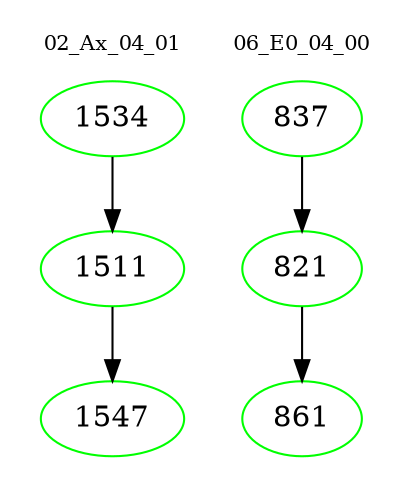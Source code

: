 digraph{
subgraph cluster_0 {
color = white
label = "02_Ax_04_01";
fontsize=10;
T0_1534 [label="1534", color="green"]
T0_1534 -> T0_1511 [color="black"]
T0_1511 [label="1511", color="green"]
T0_1511 -> T0_1547 [color="black"]
T0_1547 [label="1547", color="green"]
}
subgraph cluster_1 {
color = white
label = "06_E0_04_00";
fontsize=10;
T1_837 [label="837", color="green"]
T1_837 -> T1_821 [color="black"]
T1_821 [label="821", color="green"]
T1_821 -> T1_861 [color="black"]
T1_861 [label="861", color="green"]
}
}
